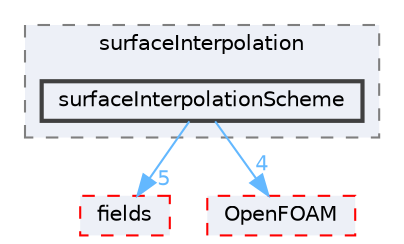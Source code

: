 digraph "src/finiteVolume/interpolation/surfaceInterpolation/surfaceInterpolationScheme"
{
 // LATEX_PDF_SIZE
  bgcolor="transparent";
  edge [fontname=Helvetica,fontsize=10,labelfontname=Helvetica,labelfontsize=10];
  node [fontname=Helvetica,fontsize=10,shape=box,height=0.2,width=0.4];
  compound=true
  subgraph clusterdir_4df5f063103ed43a92094c50d9ef5fe1 {
    graph [ bgcolor="#edf0f7", pencolor="grey50", label="surfaceInterpolation", fontname=Helvetica,fontsize=10 style="filled,dashed", URL="dir_4df5f063103ed43a92094c50d9ef5fe1.html",tooltip=""]
  dir_19d3b1afd53ea5e65e1bc53b79dacb85 [label="surfaceInterpolationScheme", fillcolor="#edf0f7", color="grey25", style="filled,bold", URL="dir_19d3b1afd53ea5e65e1bc53b79dacb85.html",tooltip=""];
  }
  dir_25ab4a83a983f7bb7a38b7f63bb141b7 [label="fields", fillcolor="#edf0f7", color="red", style="filled,dashed", URL="dir_25ab4a83a983f7bb7a38b7f63bb141b7.html",tooltip=""];
  dir_c5473ff19b20e6ec4dfe5c310b3778a8 [label="OpenFOAM", fillcolor="#edf0f7", color="red", style="filled,dashed", URL="dir_c5473ff19b20e6ec4dfe5c310b3778a8.html",tooltip=""];
  dir_19d3b1afd53ea5e65e1bc53b79dacb85->dir_25ab4a83a983f7bb7a38b7f63bb141b7 [headlabel="5", labeldistance=1.5 headhref="dir_003849_001332.html" href="dir_003849_001332.html" color="steelblue1" fontcolor="steelblue1"];
  dir_19d3b1afd53ea5e65e1bc53b79dacb85->dir_c5473ff19b20e6ec4dfe5c310b3778a8 [headlabel="4", labeldistance=1.5 headhref="dir_003849_002695.html" href="dir_003849_002695.html" color="steelblue1" fontcolor="steelblue1"];
}
